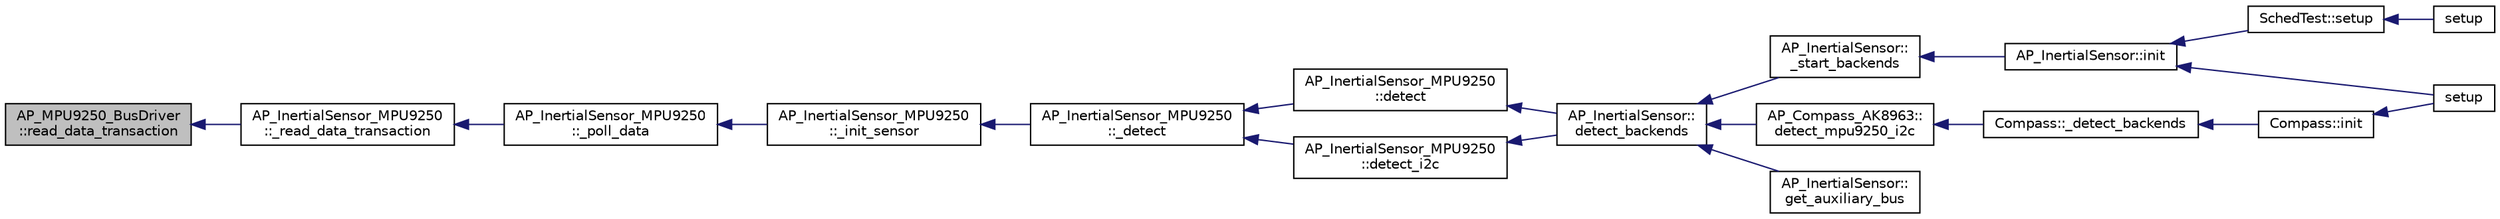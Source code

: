 digraph "AP_MPU9250_BusDriver::read_data_transaction"
{
 // INTERACTIVE_SVG=YES
  edge [fontname="Helvetica",fontsize="10",labelfontname="Helvetica",labelfontsize="10"];
  node [fontname="Helvetica",fontsize="10",shape=record];
  rankdir="LR";
  Node1 [label="AP_MPU9250_BusDriver\l::read_data_transaction",height=0.2,width=0.4,color="black", fillcolor="grey75", style="filled", fontcolor="black"];
  Node1 -> Node2 [dir="back",color="midnightblue",fontsize="10",style="solid",fontname="Helvetica"];
  Node2 [label="AP_InertialSensor_MPU9250\l::_read_data_transaction",height=0.2,width=0.4,color="black", fillcolor="white", style="filled",URL="$classAP__InertialSensor__MPU9250.html#a17b7583c273492075814bb12c4d498e3"];
  Node2 -> Node3 [dir="back",color="midnightblue",fontsize="10",style="solid",fontname="Helvetica"];
  Node3 [label="AP_InertialSensor_MPU9250\l::_poll_data",height=0.2,width=0.4,color="black", fillcolor="white", style="filled",URL="$classAP__InertialSensor__MPU9250.html#a69e21e1dfc0889e007cceec13cabfc8d"];
  Node3 -> Node4 [dir="back",color="midnightblue",fontsize="10",style="solid",fontname="Helvetica"];
  Node4 [label="AP_InertialSensor_MPU9250\l::_init_sensor",height=0.2,width=0.4,color="black", fillcolor="white", style="filled",URL="$classAP__InertialSensor__MPU9250.html#a8eaf550b652bbf44d3c113807c3a7b27"];
  Node4 -> Node5 [dir="back",color="midnightblue",fontsize="10",style="solid",fontname="Helvetica"];
  Node5 [label="AP_InertialSensor_MPU9250\l::_detect",height=0.2,width=0.4,color="black", fillcolor="white", style="filled",URL="$classAP__InertialSensor__MPU9250.html#aa21bf1c9641b52b380aa5446d9c22729"];
  Node5 -> Node6 [dir="back",color="midnightblue",fontsize="10",style="solid",fontname="Helvetica"];
  Node6 [label="AP_InertialSensor_MPU9250\l::detect",height=0.2,width=0.4,color="black", fillcolor="white", style="filled",URL="$classAP__InertialSensor__MPU9250.html#ad855b503292ccf6630c5df05ac5893bc"];
  Node6 -> Node7 [dir="back",color="midnightblue",fontsize="10",style="solid",fontname="Helvetica"];
  Node7 [label="AP_InertialSensor::\ldetect_backends",height=0.2,width=0.4,color="black", fillcolor="white", style="filled",URL="$classAP__InertialSensor.html#a8967734e82a4f472c6d8ddd8db656804"];
  Node7 -> Node8 [dir="back",color="midnightblue",fontsize="10",style="solid",fontname="Helvetica"];
  Node8 [label="AP_InertialSensor::\l_start_backends",height=0.2,width=0.4,color="black", fillcolor="white", style="filled",URL="$classAP__InertialSensor.html#a9949b7e301b0d7a5f3e59385d2e8d97a"];
  Node8 -> Node9 [dir="back",color="midnightblue",fontsize="10",style="solid",fontname="Helvetica"];
  Node9 [label="AP_InertialSensor::init",height=0.2,width=0.4,color="black", fillcolor="white", style="filled",URL="$classAP__InertialSensor.html#ab1cdd1c7cc2a0a2631e5deadfc960e80"];
  Node9 -> Node10 [dir="back",color="midnightblue",fontsize="10",style="solid",fontname="Helvetica"];
  Node10 [label="SchedTest::setup",height=0.2,width=0.4,color="black", fillcolor="white", style="filled",URL="$classSchedTest.html#ae9afb73f76391e34d47286a516fe5292"];
  Node10 -> Node11 [dir="back",color="midnightblue",fontsize="10",style="solid",fontname="Helvetica"];
  Node11 [label="setup",height=0.2,width=0.4,color="black", fillcolor="white", style="filled",URL="$Scheduler__test_8cpp.html#a7dfd9b79bc5a37d7df40207afbc5431f"];
  Node9 -> Node12 [dir="back",color="midnightblue",fontsize="10",style="solid",fontname="Helvetica"];
  Node12 [label="setup",height=0.2,width=0.4,color="black", fillcolor="white", style="filled",URL="$AHRS__Test_8cpp.html#a7dfd9b79bc5a37d7df40207afbc5431f"];
  Node7 -> Node13 [dir="back",color="midnightblue",fontsize="10",style="solid",fontname="Helvetica"];
  Node13 [label="AP_Compass_AK8963::\ldetect_mpu9250_i2c",height=0.2,width=0.4,color="black", fillcolor="white", style="filled",URL="$classAP__Compass__AK8963.html#a0d77d55639011a39fa39a3fbfb11b9be"];
  Node13 -> Node14 [dir="back",color="midnightblue",fontsize="10",style="solid",fontname="Helvetica"];
  Node14 [label="Compass::_detect_backends",height=0.2,width=0.4,color="black", fillcolor="white", style="filled",URL="$classCompass.html#a1c48170d8c8966b22fb150b1634443ec"];
  Node14 -> Node15 [dir="back",color="midnightblue",fontsize="10",style="solid",fontname="Helvetica"];
  Node15 [label="Compass::init",height=0.2,width=0.4,color="black", fillcolor="white", style="filled",URL="$classCompass.html#a190aefc281aba88c7b16e4fc58035c5e"];
  Node15 -> Node12 [dir="back",color="midnightblue",fontsize="10",style="solid",fontname="Helvetica"];
  Node7 -> Node16 [dir="back",color="midnightblue",fontsize="10",style="solid",fontname="Helvetica"];
  Node16 [label="AP_InertialSensor::\lget_auxiliary_bus",height=0.2,width=0.4,color="black", fillcolor="white", style="filled",URL="$classAP__InertialSensor.html#ad649def5689aecaebca16cf910d77fd8"];
  Node5 -> Node17 [dir="back",color="midnightblue",fontsize="10",style="solid",fontname="Helvetica"];
  Node17 [label="AP_InertialSensor_MPU9250\l::detect_i2c",height=0.2,width=0.4,color="black", fillcolor="white", style="filled",URL="$classAP__InertialSensor__MPU9250.html#ad5d530a2bb50d34a7476898369c239d5"];
  Node17 -> Node7 [dir="back",color="midnightblue",fontsize="10",style="solid",fontname="Helvetica"];
}

